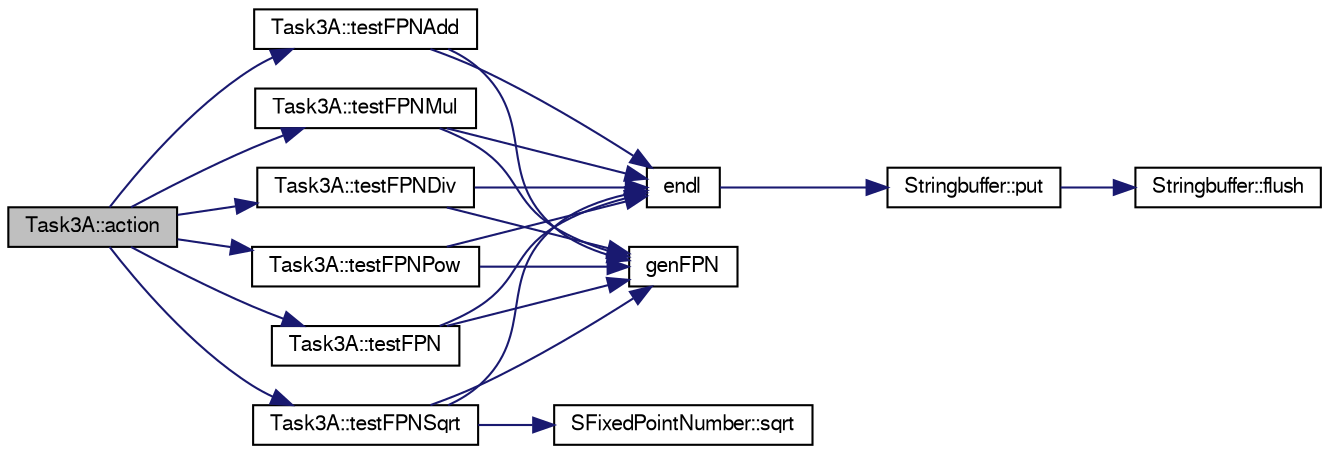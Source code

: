 digraph "Task3A::action"
{
  bgcolor="transparent";
  edge [fontname="FreeSans",fontsize="10",labelfontname="FreeSans",labelfontsize="10"];
  node [fontname="FreeSans",fontsize="10",shape=record];
  rankdir="LR";
  Node1 [label="Task3A::action",height=0.2,width=0.4,color="black", fillcolor="grey75", style="filled" fontcolor="black"];
  Node1 -> Node2 [color="midnightblue",fontsize="10",style="solid",fontname="FreeSans"];
  Node2 [label="Task3A::testFPN",height=0.2,width=0.4,color="black",URL="$classTask3A.html#a97a12ea7414c01430232e61fb5ff7744"];
  Node2 -> Node3 [color="midnightblue",fontsize="10",style="solid",fontname="FreeSans"];
  Node3 [label="genFPN",height=0.2,width=0.4,color="black",URL="$fixedPointNumber_8h.html#a832c00376d036efa282dd93a56a79952",tooltip="generate a SFixedPointNumber from two parts, without extra signum"];
  Node2 -> Node4 [color="midnightblue",fontsize="10",style="solid",fontname="FreeSans"];
  Node4 [label="endl",height=0.2,width=0.4,color="black",URL="$o__stream_8h.html#a28de23f7cab39bdb0f6a5dc3801b6c6d",tooltip="print buffer after adding a newline"];
  Node4 -> Node5 [color="midnightblue",fontsize="10",style="solid",fontname="FreeSans"];
  Node5 [label="Stringbuffer::put",height=0.2,width=0.4,color="black",URL="$classStringbuffer.html#ae497ac75047c4a8d2e35d49b92878480",tooltip="insert a character into the buffer"];
  Node5 -> Node6 [color="midnightblue",fontsize="10",style="solid",fontname="FreeSans"];
  Node6 [label="Stringbuffer::flush",height=0.2,width=0.4,color="black",URL="$classStringbuffer.html#abfb79178e3d7520f99aec80f996abaac",tooltip="flush the content of the buffer to the screen"];
  Node1 -> Node7 [color="midnightblue",fontsize="10",style="solid",fontname="FreeSans"];
  Node7 [label="Task3A::testFPNAdd",height=0.2,width=0.4,color="black",URL="$classTask3A.html#a24ddaef8aaccea6d7375c69b51f4ae57"];
  Node7 -> Node3 [color="midnightblue",fontsize="10",style="solid",fontname="FreeSans"];
  Node7 -> Node4 [color="midnightblue",fontsize="10",style="solid",fontname="FreeSans"];
  Node1 -> Node8 [color="midnightblue",fontsize="10",style="solid",fontname="FreeSans"];
  Node8 [label="Task3A::testFPNMul",height=0.2,width=0.4,color="black",URL="$classTask3A.html#af8775a5d95a83ded644b110774505d16"];
  Node8 -> Node3 [color="midnightblue",fontsize="10",style="solid",fontname="FreeSans"];
  Node8 -> Node4 [color="midnightblue",fontsize="10",style="solid",fontname="FreeSans"];
  Node1 -> Node9 [color="midnightblue",fontsize="10",style="solid",fontname="FreeSans"];
  Node9 [label="Task3A::testFPNDiv",height=0.2,width=0.4,color="black",URL="$classTask3A.html#aac6d8d8ded4ef22a613c5f73402752bb"];
  Node9 -> Node3 [color="midnightblue",fontsize="10",style="solid",fontname="FreeSans"];
  Node9 -> Node4 [color="midnightblue",fontsize="10",style="solid",fontname="FreeSans"];
  Node1 -> Node10 [color="midnightblue",fontsize="10",style="solid",fontname="FreeSans"];
  Node10 [label="Task3A::testFPNPow",height=0.2,width=0.4,color="black",URL="$classTask3A.html#a1be796a230de7133dbb5d4c169ebe310"];
  Node10 -> Node3 [color="midnightblue",fontsize="10",style="solid",fontname="FreeSans"];
  Node10 -> Node4 [color="midnightblue",fontsize="10",style="solid",fontname="FreeSans"];
  Node1 -> Node11 [color="midnightblue",fontsize="10",style="solid",fontname="FreeSans"];
  Node11 [label="Task3A::testFPNSqrt",height=0.2,width=0.4,color="black",URL="$classTask3A.html#af7995eb1339c1322974393ffd597715c"];
  Node11 -> Node3 [color="midnightblue",fontsize="10",style="solid",fontname="FreeSans"];
  Node11 -> Node12 [color="midnightblue",fontsize="10",style="solid",fontname="FreeSans"];
  Node12 [label="SFixedPointNumber::sqrt",height=0.2,width=0.4,color="black",URL="$structSFixedPointNumber.html#a59a33208466823c71f4881f6629c4b91",tooltip="sqare root of the Number"];
  Node11 -> Node4 [color="midnightblue",fontsize="10",style="solid",fontname="FreeSans"];
}
